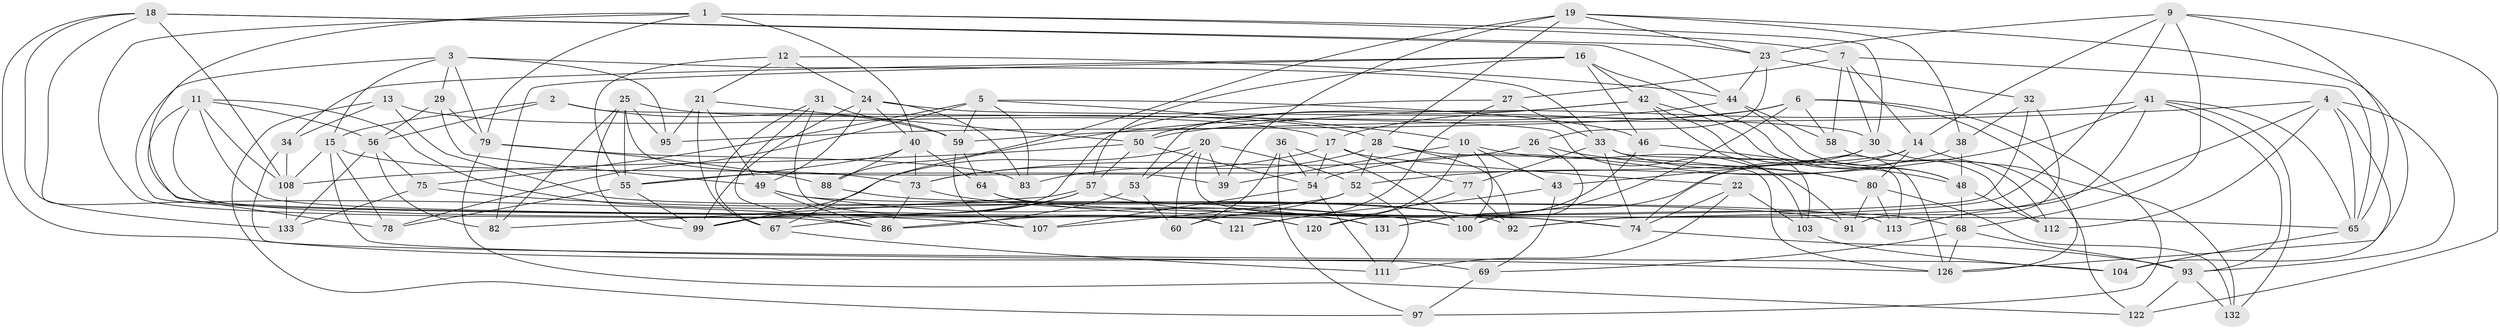 // Generated by graph-tools (version 1.1) at 2025/24/03/03/25 07:24:26]
// undirected, 91 vertices, 231 edges
graph export_dot {
graph [start="1"]
  node [color=gray90,style=filled];
  1 [super="+8"];
  2;
  3 [super="+124"];
  4 [super="+62"];
  5 [super="+141"];
  6 [super="+136"];
  7 [super="+66"];
  9 [super="+123"];
  10 [super="+45"];
  11 [super="+109"];
  12;
  13;
  14 [super="+63"];
  15 [super="+84"];
  16 [super="+135"];
  17 [super="+76"];
  18 [super="+37"];
  19 [super="+101"];
  20 [super="+72"];
  21 [super="+127"];
  22;
  23 [super="+35"];
  24 [super="+117"];
  25 [super="+61"];
  26;
  27;
  28 [super="+90"];
  29;
  30 [super="+130"];
  31;
  32;
  33 [super="+94"];
  34;
  36;
  38;
  39;
  40 [super="+139"];
  41 [super="+47"];
  42 [super="+119"];
  43;
  44 [super="+51"];
  46;
  48 [super="+114"];
  49 [super="+87"];
  50 [super="+116"];
  52 [super="+105"];
  53;
  54 [super="+89"];
  55 [super="+71"];
  56 [super="+106"];
  57 [super="+70"];
  58;
  59 [super="+115"];
  60;
  64;
  65 [super="+96"];
  67 [super="+85"];
  68 [super="+138"];
  69;
  73 [super="+134"];
  74 [super="+110"];
  75;
  77;
  78;
  79 [super="+125"];
  80 [super="+81"];
  82;
  83;
  86 [super="+98"];
  88;
  91;
  92 [super="+140"];
  93 [super="+118"];
  95;
  97;
  99 [super="+129"];
  100 [super="+102"];
  103;
  104;
  107;
  108 [super="+128"];
  111;
  112;
  113;
  120;
  121;
  122;
  126 [super="+137"];
  131;
  132;
  133;
  1 -- 79;
  1 -- 7;
  1 -- 30;
  1 -- 40;
  1 -- 120;
  1 -- 86;
  2 -- 59;
  2 -- 103;
  2 -- 15;
  2 -- 56;
  3 -- 121;
  3 -- 29;
  3 -- 33;
  3 -- 15;
  3 -- 79;
  3 -- 95;
  4 -- 59;
  4 -- 104;
  4 -- 113;
  4 -- 112;
  4 -- 65;
  4 -- 93;
  5 -- 83;
  5 -- 78;
  5 -- 59;
  5 -- 10;
  5 -- 75;
  5 -- 46;
  6 -- 126;
  6 -- 97;
  6 -- 58;
  6 -- 131;
  6 -- 95;
  6 -- 17;
  7 -- 27;
  7 -- 58;
  7 -- 30;
  7 -- 14;
  7 -- 65;
  9 -- 92;
  9 -- 23;
  9 -- 68;
  9 -- 65;
  9 -- 122;
  9 -- 14;
  10 -- 43;
  10 -- 91;
  10 -- 121;
  10 -- 100;
  10 -- 39;
  11 -- 120;
  11 -- 92;
  11 -- 131;
  11 -- 78;
  11 -- 56;
  11 -- 108;
  12 -- 55;
  12 -- 44;
  12 -- 24;
  12 -- 21;
  13 -- 113;
  13 -- 17;
  13 -- 34;
  13 -- 97;
  14 -- 55;
  14 -- 80;
  14 -- 132;
  14 -- 100;
  15 -- 69;
  15 -- 73;
  15 -- 108;
  15 -- 78;
  16 -- 57;
  16 -- 48;
  16 -- 42;
  16 -- 82;
  16 -- 34;
  16 -- 46;
  17 -- 22;
  17 -- 54;
  17 -- 77;
  17 -- 73;
  18 -- 107;
  18 -- 23;
  18 -- 133;
  18 -- 108;
  18 -- 126;
  18 -- 44;
  19 -- 38;
  19 -- 23;
  19 -- 88;
  19 -- 28;
  19 -- 39;
  19 -- 126;
  20 -- 74;
  20 -- 53;
  20 -- 52;
  20 -- 99;
  20 -- 60;
  20 -- 39;
  21 -- 95;
  21 -- 49;
  21 -- 67 [weight=2];
  21 -- 50;
  22 -- 103;
  22 -- 111;
  22 -- 74;
  23 -- 32;
  23 -- 26;
  23 -- 44;
  24 -- 83;
  24 -- 49;
  24 -- 99;
  24 -- 30;
  24 -- 40;
  25 -- 99;
  25 -- 39;
  25 -- 28;
  25 -- 82;
  25 -- 95;
  25 -- 55;
  26 -- 80;
  26 -- 73;
  26 -- 100;
  27 -- 60;
  27 -- 99;
  27 -- 33;
  28 -- 92;
  28 -- 83;
  28 -- 52;
  28 -- 126;
  29 -- 56;
  29 -- 79;
  29 -- 49;
  30 -- 122;
  30 -- 74;
  30 -- 43;
  31 -- 121;
  31 -- 59;
  31 -- 86;
  31 -- 67;
  32 -- 91;
  32 -- 38;
  32 -- 120;
  33 -- 113;
  33 -- 77;
  33 -- 74;
  33 -- 80;
  34 -- 104;
  34 -- 108;
  36 -- 60;
  36 -- 97;
  36 -- 100;
  36 -- 54;
  38 -- 48;
  38 -- 54;
  40 -- 55;
  40 -- 88;
  40 -- 64;
  40 -- 73;
  41 -- 132;
  41 -- 92;
  41 -- 65;
  41 -- 52;
  41 -- 93;
  41 -- 50;
  42 -- 53;
  42 -- 103;
  42 -- 50;
  42 -- 48;
  42 -- 126;
  43 -- 69;
  43 -- 121;
  44 -- 112;
  44 -- 67;
  44 -- 58;
  46 -- 131;
  46 -- 48;
  48 -- 112;
  48 -- 68;
  49 -- 91;
  49 -- 100;
  49 -- 86;
  50 -- 108;
  50 -- 54;
  50 -- 57;
  52 -- 107;
  52 -- 111;
  52 -- 86;
  53 -- 60;
  53 -- 86;
  54 -- 111;
  54 -- 107;
  55 -- 99;
  55 -- 78;
  56 -- 75;
  56 -- 82;
  56 -- 133;
  57 -- 82;
  57 -- 67;
  57 -- 99;
  57 -- 68;
  58 -- 112;
  59 -- 64;
  59 -- 107;
  64 -- 65;
  64 -- 74;
  65 -- 104;
  67 -- 111;
  68 -- 69;
  68 -- 93;
  68 -- 126;
  69 -- 97;
  73 -- 86;
  73 -- 131;
  74 -- 93;
  75 -- 133;
  75 -- 100;
  77 -- 120;
  77 -- 92;
  79 -- 88;
  79 -- 122;
  79 -- 83;
  80 -- 91;
  80 -- 132;
  80 -- 113;
  88 -- 92;
  93 -- 132;
  93 -- 122;
  103 -- 104;
  108 -- 133;
}
